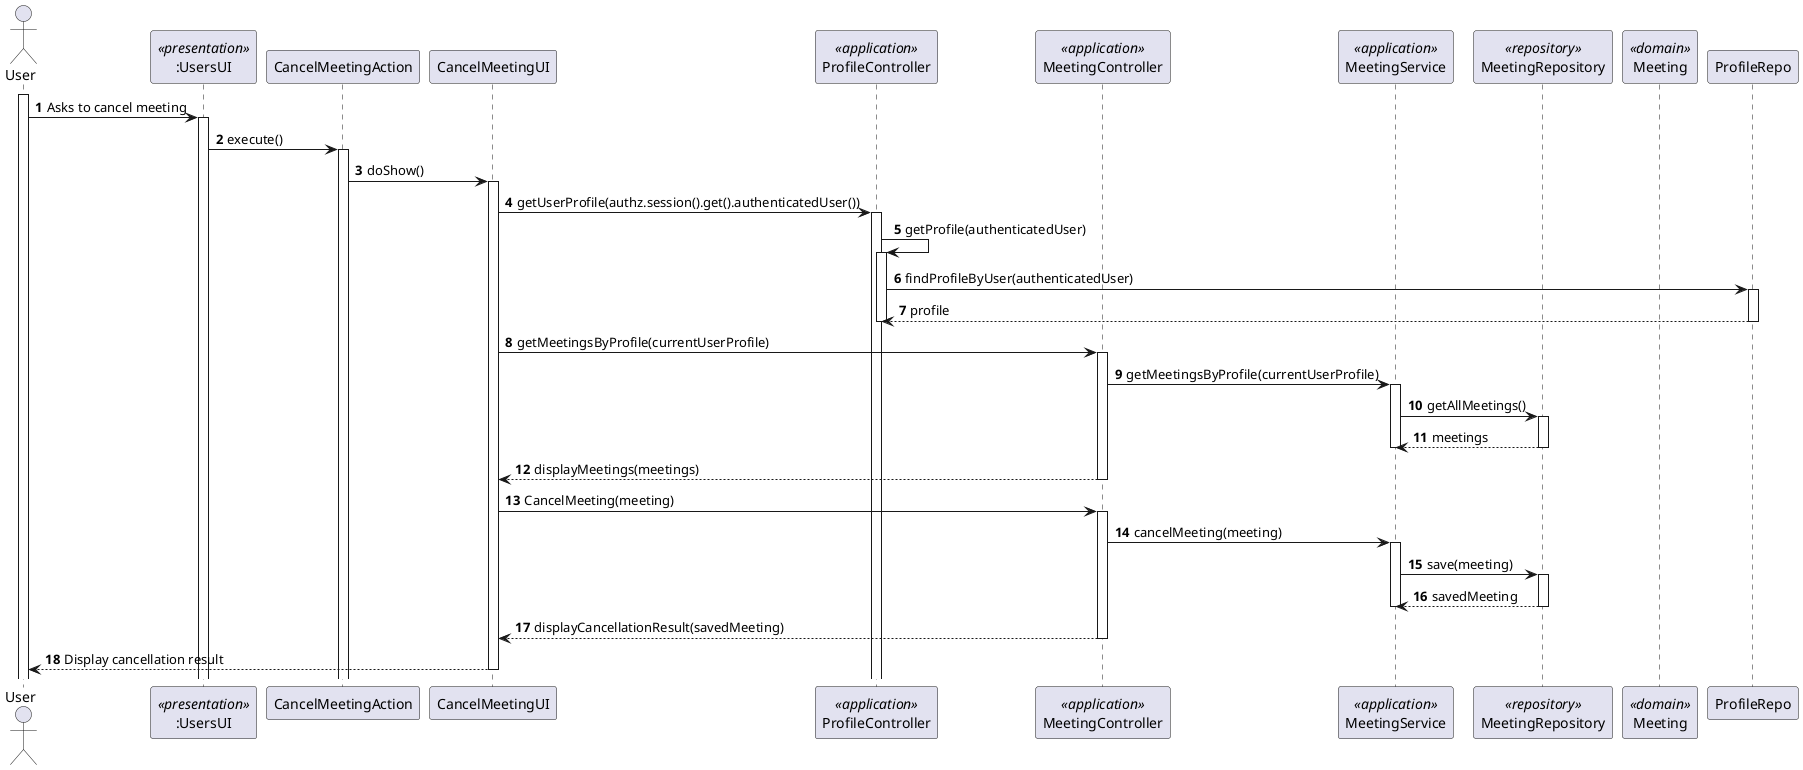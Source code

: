 @startuml
autonumber

actor User
participant ":UsersUI" as uui <<presentation>>
participant "CancelMeetingAction" as Action
participant "CancelMeetingUI" as UI

participant "ProfileController" as ProfileCtrl <<application>>
participant "MeetingController" as MeetingCtrl <<application>>
participant "MeetingService" as MeetingSvc <<application>>
participant "MeetingRepository" as MeetingRepo <<repository>>
participant "Meeting" as Meeting <<domain>>

activate User
User->uui: Asks to cancel meeting
activate uui
uui -> Action : execute()
activate Action
Action -> UI : doShow()
activate UI
UI -> ProfileCtrl: getUserProfile(authz.session().get().authenticatedUser())
activate ProfileCtrl
ProfileCtrl -> ProfileCtrl: getProfile(authenticatedUser)
activate ProfileCtrl
ProfileCtrl -> ProfileRepo: findProfileByUser(authenticatedUser)
activate ProfileRepo
ProfileRepo --> ProfileCtrl: profile
deactivate ProfileRepo
deactivate ProfileCtrl
UI -> MeetingCtrl: getMeetingsByProfile(currentUserProfile)
activate MeetingCtrl
MeetingCtrl -> MeetingSvc: getMeetingsByProfile(currentUserProfile)
activate MeetingSvc
MeetingSvc -> MeetingRepo: getAllMeetings()
activate MeetingRepo
MeetingRepo --> MeetingSvc: meetings
deactivate MeetingRepo
deactivate MeetingSvc
MeetingCtrl --> UI: displayMeetings(meetings)
deactivate MeetingCtrl
UI -> MeetingCtrl: CancelMeeting(meeting)
activate MeetingCtrl
MeetingCtrl -> MeetingSvc: cancelMeeting(meeting)
activate MeetingSvc
MeetingSvc -> MeetingRepo: save(meeting)
activate MeetingRepo
MeetingRepo --> MeetingSvc: savedMeeting
deactivate MeetingRepo
deactivate MeetingSvc
MeetingCtrl --> UI: displayCancellationResult(savedMeeting)
deactivate MeetingCtrl
UI --> User: Display cancellation result
deactivate UI

@enduml
